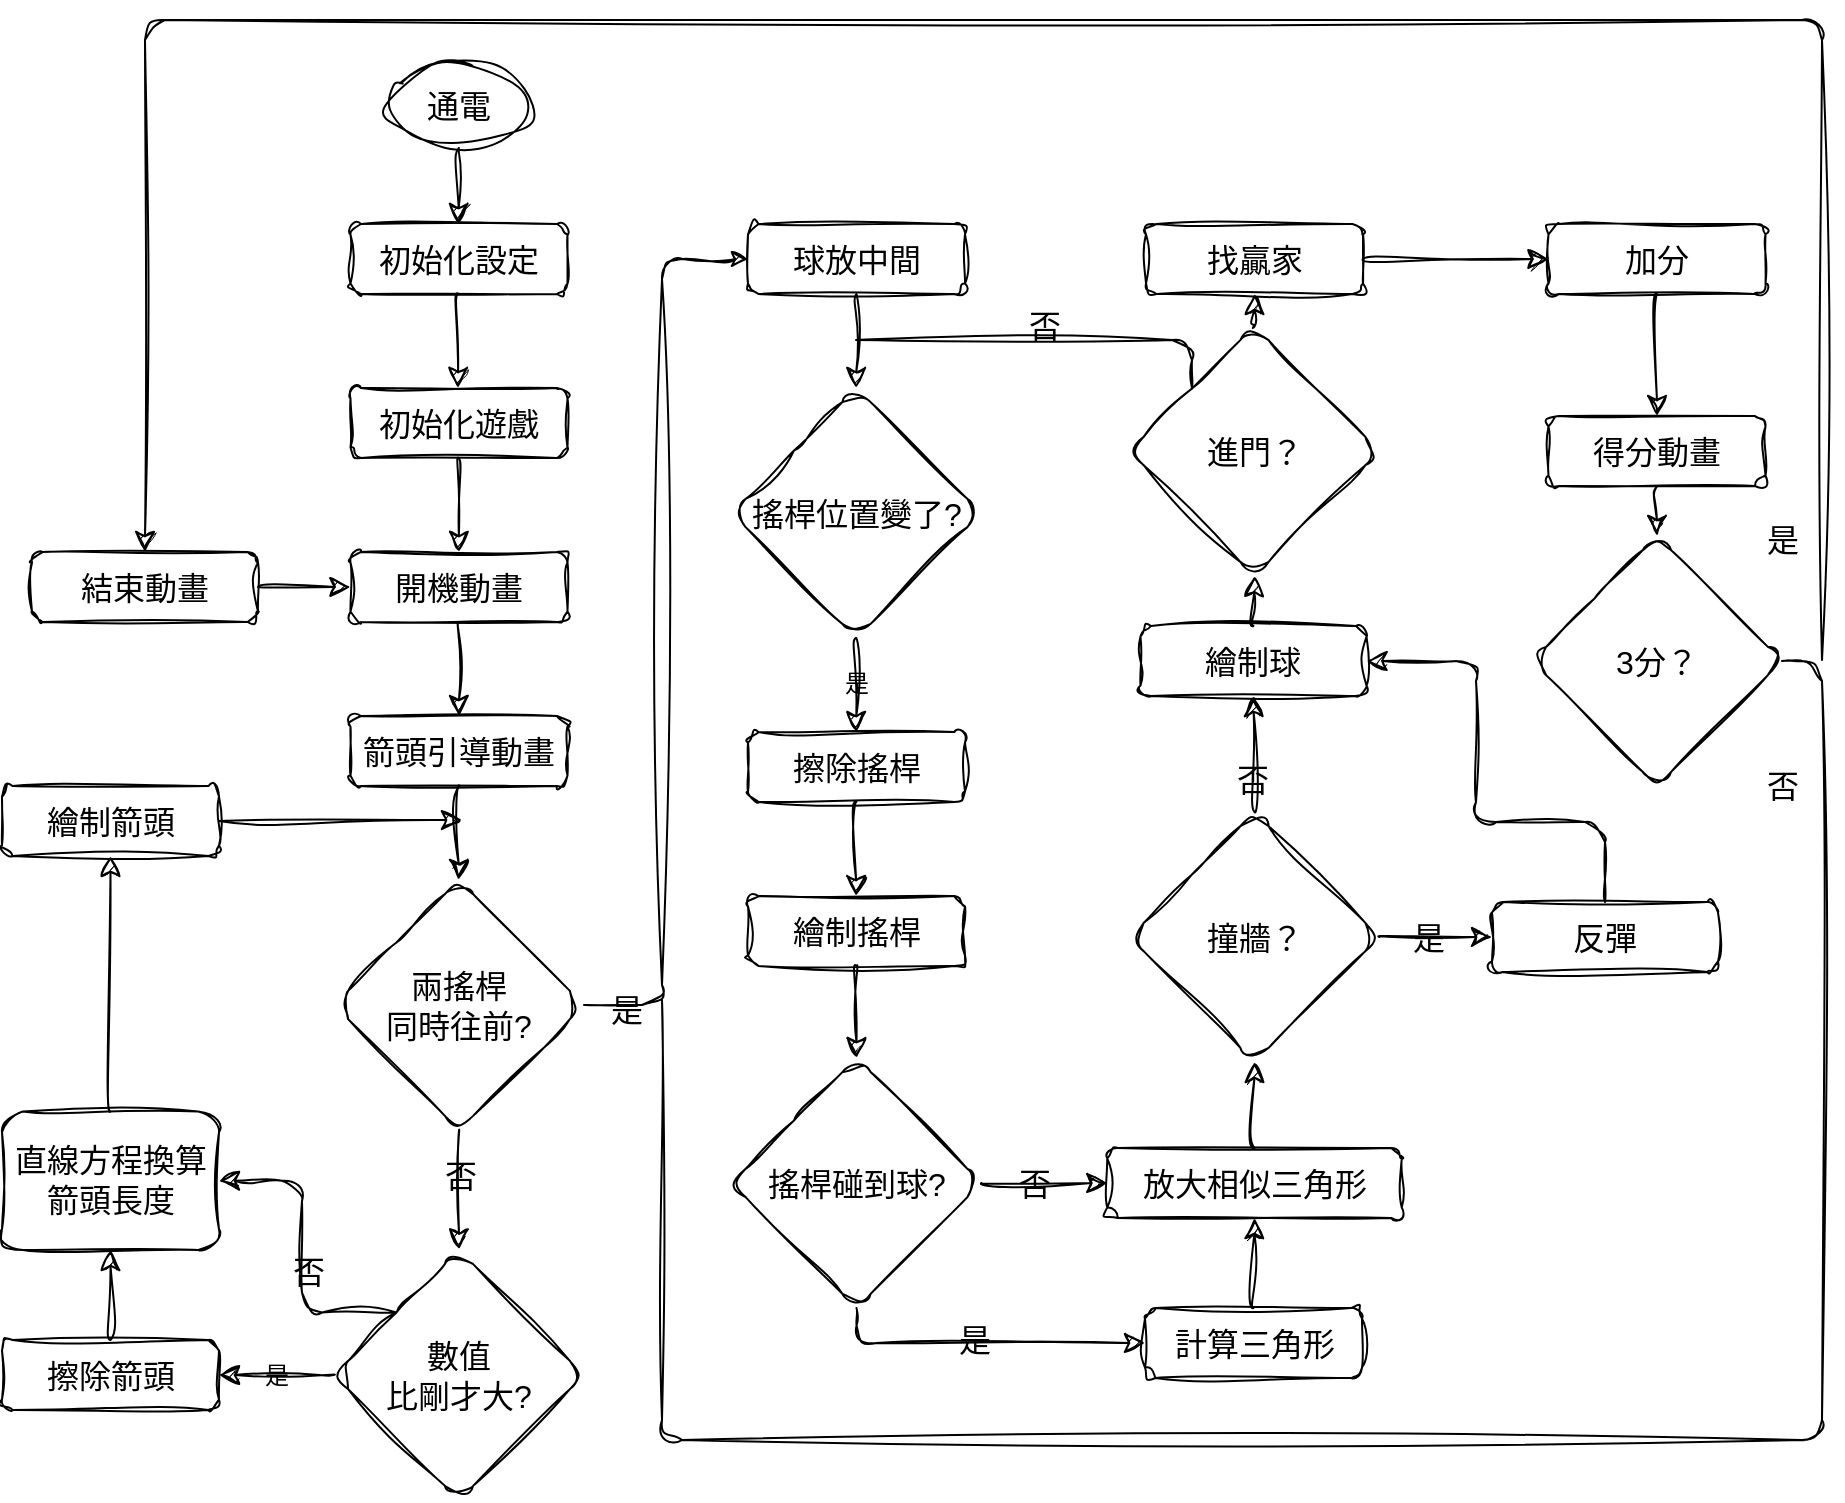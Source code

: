 <mxfile version="21.4.0" type="github">
  <diagram name="Page-1" id="_vV8z-4bH4aNI5SvgFvr">
    <mxGraphModel dx="944" dy="805" grid="1" gridSize="10" guides="1" tooltips="1" connect="1" arrows="1" fold="1" page="0" pageScale="1" pageWidth="850" pageHeight="1100" background="none" math="0" shadow="0">
      <root>
        <mxCell id="0" />
        <mxCell id="1" parent="0" />
        <mxCell id="f-ifP4W6vxq-8xgNUm1K-2" value="通電" style="ellipse;whiteSpace=wrap;html=1;fontSize=16;labelBackgroundColor=none;rounded=1;sketch=1;curveFitting=1;jiggle=2;" parent="1" vertex="1">
          <mxGeometry x="442" y="162" width="73" height="42" as="geometry" />
        </mxCell>
        <mxCell id="f-ifP4W6vxq-8xgNUm1K-3" value="初始化遊戲" style="rounded=1;whiteSpace=wrap;html=1;fontSize=16;labelBackgroundColor=none;sketch=1;curveFitting=1;jiggle=2;" parent="1" vertex="1">
          <mxGeometry x="424.25" y="324" width="108.5" height="35" as="geometry" />
        </mxCell>
        <mxCell id="f-ifP4W6vxq-8xgNUm1K-6" value="開機動畫" style="rounded=1;whiteSpace=wrap;html=1;fontSize=16;labelBackgroundColor=none;sketch=1;curveFitting=1;jiggle=2;" parent="1" vertex="1">
          <mxGeometry x="424.25" y="406" width="108.5" height="35" as="geometry" />
        </mxCell>
        <mxCell id="f-ifP4W6vxq-8xgNUm1K-7" value="" style="endArrow=classic;html=1;rounded=1;fontSize=12;startSize=8;endSize=8;curved=1;labelBackgroundColor=none;fontColor=default;sketch=1;curveFitting=1;jiggle=2;" parent="1" target="f-ifP4W6vxq-8xgNUm1K-6" edge="1">
          <mxGeometry width="50" height="50" relative="1" as="geometry">
            <mxPoint x="478.38" y="359" as="sourcePoint" />
            <mxPoint x="478.38" y="386" as="targetPoint" />
          </mxGeometry>
        </mxCell>
        <mxCell id="f-ifP4W6vxq-8xgNUm1K-8" value="箭頭引導動畫" style="rounded=1;whiteSpace=wrap;html=1;fontSize=16;labelBackgroundColor=none;sketch=1;curveFitting=1;jiggle=2;" parent="1" vertex="1">
          <mxGeometry x="424.25" y="488" width="108.5" height="35" as="geometry" />
        </mxCell>
        <mxCell id="f-ifP4W6vxq-8xgNUm1K-9" value="" style="endArrow=classic;html=1;rounded=1;fontSize=12;startSize=8;endSize=8;curved=1;labelBackgroundColor=none;fontColor=default;sketch=1;curveFitting=1;jiggle=2;" parent="1" target="f-ifP4W6vxq-8xgNUm1K-8" edge="1">
          <mxGeometry width="50" height="50" relative="1" as="geometry">
            <mxPoint x="478.38" y="441" as="sourcePoint" />
            <mxPoint x="478.38" y="468" as="targetPoint" />
          </mxGeometry>
        </mxCell>
        <mxCell id="f-ifP4W6vxq-8xgNUm1K-11" value="" style="endArrow=classic;html=1;rounded=1;fontSize=12;startSize=8;endSize=8;curved=1;labelBackgroundColor=none;fontColor=default;sketch=1;curveFitting=1;jiggle=2;" parent="1" edge="1">
          <mxGeometry width="50" height="50" relative="1" as="geometry">
            <mxPoint x="478.69" y="523" as="sourcePoint" />
            <mxPoint x="478.31" y="570" as="targetPoint" />
          </mxGeometry>
        </mxCell>
        <mxCell id="WK4xcvCWI10CoFq3gpq9-1" value="兩搖桿&lt;br&gt;同時往前?" style="rhombus;whiteSpace=wrap;html=1;fontSize=16;labelBackgroundColor=none;rounded=1;sketch=1;curveFitting=1;jiggle=2;" parent="1" vertex="1">
          <mxGeometry x="416" y="570" width="125" height="125" as="geometry" />
        </mxCell>
        <mxCell id="WK4xcvCWI10CoFq3gpq9-6" value="" style="endArrow=classic;html=1;rounded=1;fontSize=12;startSize=8;endSize=8;curved=1;entryX=0.5;entryY=0;entryDx=0;entryDy=0;labelBackgroundColor=none;fontColor=default;sketch=1;curveFitting=1;jiggle=2;" parent="1" source="WK4xcvCWI10CoFq3gpq9-1" edge="1">
          <mxGeometry width="50" height="50" relative="1" as="geometry">
            <mxPoint x="549" y="653" as="sourcePoint" />
            <mxPoint x="478.5" y="754.72" as="targetPoint" />
          </mxGeometry>
        </mxCell>
        <mxCell id="WK4xcvCWI10CoFq3gpq9-9" value="否" style="edgeLabel;html=1;align=center;verticalAlign=middle;resizable=0;points=[];fontSize=16;labelBackgroundColor=none;rounded=1;sketch=1;curveFitting=1;jiggle=2;" parent="WK4xcvCWI10CoFq3gpq9-6" vertex="1" connectable="0">
          <mxGeometry x="-0.248" relative="1" as="geometry">
            <mxPoint as="offset" />
          </mxGeometry>
        </mxCell>
        <mxCell id="WK4xcvCWI10CoFq3gpq9-12" value="初始化設定" style="rounded=1;whiteSpace=wrap;html=1;fontSize=16;labelBackgroundColor=none;sketch=1;curveFitting=1;jiggle=2;" parent="1" vertex="1">
          <mxGeometry x="424.25" y="242" width="108.5" height="35" as="geometry" />
        </mxCell>
        <mxCell id="WK4xcvCWI10CoFq3gpq9-13" value="" style="endArrow=classic;html=1;rounded=1;fontSize=12;startSize=8;endSize=8;curved=1;labelBackgroundColor=none;fontColor=default;sketch=1;curveFitting=1;jiggle=2;" parent="1" edge="1">
          <mxGeometry width="50" height="50" relative="1" as="geometry">
            <mxPoint x="478.38" y="277" as="sourcePoint" />
            <mxPoint x="478" y="324" as="targetPoint" />
          </mxGeometry>
        </mxCell>
        <mxCell id="WK4xcvCWI10CoFq3gpq9-16" value="" style="endArrow=classic;html=1;rounded=1;fontSize=12;startSize=8;endSize=8;curved=1;exitX=0.5;exitY=1;exitDx=0;exitDy=0;labelBackgroundColor=none;fontColor=default;sketch=1;curveFitting=1;jiggle=2;" parent="1" source="f-ifP4W6vxq-8xgNUm1K-2" edge="1">
          <mxGeometry width="50" height="50" relative="1" as="geometry">
            <mxPoint x="479" y="205" as="sourcePoint" />
            <mxPoint x="478.31" y="242" as="targetPoint" />
          </mxGeometry>
        </mxCell>
        <mxCell id="WK4xcvCWI10CoFq3gpq9-19" value="球放中間" style="rounded=1;whiteSpace=wrap;html=1;fontSize=16;labelBackgroundColor=none;sketch=1;curveFitting=1;jiggle=2;" parent="1" vertex="1">
          <mxGeometry x="623" y="242" width="108.5" height="35" as="geometry" />
        </mxCell>
        <mxCell id="WK4xcvCWI10CoFq3gpq9-30" value="擦除搖桿" style="rounded=1;whiteSpace=wrap;html=1;fontSize=16;labelBackgroundColor=none;sketch=1;curveFitting=1;jiggle=2;" parent="1" vertex="1">
          <mxGeometry x="623" y="496" width="108.5" height="35" as="geometry" />
        </mxCell>
        <mxCell id="WK4xcvCWI10CoFq3gpq9-31" value="是" style="endArrow=classic;html=1;rounded=1;fontSize=12;startSize=8;endSize=8;curved=1;labelBackgroundColor=none;fontColor=default;sketch=1;curveFitting=1;jiggle=2;" parent="1" target="WK4xcvCWI10CoFq3gpq9-30" edge="1">
          <mxGeometry width="50" height="50" relative="1" as="geometry">
            <mxPoint x="677" y="449" as="sourcePoint" />
            <mxPoint x="677.13" y="476" as="targetPoint" />
          </mxGeometry>
        </mxCell>
        <mxCell id="WK4xcvCWI10CoFq3gpq9-34" value="直線方程換算&lt;br&gt;箭頭長度" style="rounded=1;whiteSpace=wrap;html=1;fontSize=16;labelBackgroundColor=none;sketch=1;curveFitting=1;jiggle=2;" parent="1" vertex="1">
          <mxGeometry x="250" y="685.72" width="108.5" height="69.28" as="geometry" />
        </mxCell>
        <mxCell id="WK4xcvCWI10CoFq3gpq9-42" value="搖桿碰到球?" style="rhombus;whiteSpace=wrap;html=1;fontSize=16;labelBackgroundColor=none;rounded=1;sketch=1;curveFitting=1;jiggle=2;" parent="1" vertex="1">
          <mxGeometry x="614.75" y="659" width="125" height="125" as="geometry" />
        </mxCell>
        <mxCell id="WK4xcvCWI10CoFq3gpq9-45" value="放大相似三角形" style="rounded=1;whiteSpace=wrap;html=1;fontSize=16;labelBackgroundColor=none;sketch=1;curveFitting=1;jiggle=2;" parent="1" vertex="1">
          <mxGeometry x="802.63" y="704" width="147.25" height="35" as="geometry" />
        </mxCell>
        <mxCell id="WK4xcvCWI10CoFq3gpq9-46" value="" style="endArrow=classic;html=1;rounded=1;fontSize=12;startSize=8;endSize=8;curved=1;entryX=0;entryY=0.5;entryDx=0;entryDy=0;exitX=1;exitY=0.5;exitDx=0;exitDy=0;labelBackgroundColor=none;fontColor=default;sketch=1;curveFitting=1;jiggle=2;" parent="1" source="WK4xcvCWI10CoFq3gpq9-42" target="WK4xcvCWI10CoFq3gpq9-45" edge="1">
          <mxGeometry width="50" height="50" relative="1" as="geometry">
            <mxPoint x="773" y="738" as="sourcePoint" />
            <mxPoint x="810" y="621" as="targetPoint" />
          </mxGeometry>
        </mxCell>
        <mxCell id="WK4xcvCWI10CoFq3gpq9-78" value="否" style="edgeLabel;html=1;align=center;verticalAlign=middle;resizable=0;points=[];fontSize=16;labelBackgroundColor=none;rounded=1;sketch=1;curveFitting=1;jiggle=2;" parent="WK4xcvCWI10CoFq3gpq9-46" vertex="1" connectable="0">
          <mxGeometry x="-0.193" relative="1" as="geometry">
            <mxPoint as="offset" />
          </mxGeometry>
        </mxCell>
        <mxCell id="WK4xcvCWI10CoFq3gpq9-49" value="計算三角形" style="rounded=1;whiteSpace=wrap;html=1;fontSize=16;labelBackgroundColor=none;sketch=1;curveFitting=1;jiggle=2;" parent="1" vertex="1">
          <mxGeometry x="821.5" y="784" width="108.5" height="35" as="geometry" />
        </mxCell>
        <mxCell id="WK4xcvCWI10CoFq3gpq9-50" value="搖桿位置變了?" style="rhombus;whiteSpace=wrap;html=1;fontSize=16;labelBackgroundColor=none;rounded=1;sketch=1;curveFitting=1;jiggle=2;" parent="1" vertex="1">
          <mxGeometry x="614.75" y="324" width="125" height="125" as="geometry" />
        </mxCell>
        <mxCell id="WK4xcvCWI10CoFq3gpq9-51" value="" style="endArrow=classic;html=1;rounded=1;fontSize=12;startSize=8;endSize=8;curved=1;labelBackgroundColor=none;fontColor=default;sketch=1;curveFitting=1;jiggle=2;" parent="1" edge="1">
          <mxGeometry width="50" height="50" relative="1" as="geometry">
            <mxPoint x="677.2" y="277" as="sourcePoint" />
            <mxPoint x="677.07" y="324" as="targetPoint" />
          </mxGeometry>
        </mxCell>
        <mxCell id="WK4xcvCWI10CoFq3gpq9-55" value="" style="endArrow=classic;html=1;rounded=1;fontSize=12;startSize=8;endSize=8;curved=1;labelBackgroundColor=none;fontColor=default;sketch=1;curveFitting=1;jiggle=2;" parent="1" edge="1">
          <mxGeometry width="50" height="50" relative="1" as="geometry">
            <mxPoint x="677.2" y="531" as="sourcePoint" />
            <mxPoint x="677.07" y="578" as="targetPoint" />
          </mxGeometry>
        </mxCell>
        <mxCell id="YpbLFoR8284MwdoEuXKl-1" style="edgeStyle=orthogonalEdgeStyle;orthogonalLoop=1;jettySize=auto;html=1;exitX=0;exitY=0;exitDx=0;exitDy=0;fontSize=12;startSize=8;endSize=8;entryX=1;entryY=0.5;entryDx=0;entryDy=0;labelBackgroundColor=none;fontColor=default;sketch=1;curveFitting=1;jiggle=2;" edge="1" parent="1" source="WK4xcvCWI10CoFq3gpq9-56" target="WK4xcvCWI10CoFq3gpq9-34">
          <mxGeometry relative="1" as="geometry">
            <mxPoint x="390" y="710" as="targetPoint" />
            <Array as="points">
              <mxPoint x="400" y="786" />
              <mxPoint x="400" y="720" />
            </Array>
          </mxGeometry>
        </mxCell>
        <mxCell id="YpbLFoR8284MwdoEuXKl-2" value="否" style="edgeLabel;html=1;align=center;verticalAlign=middle;resizable=0;points=[];fontSize=16;labelBackgroundColor=none;sketch=1;curveFitting=1;jiggle=2;rounded=1;" vertex="1" connectable="0" parent="YpbLFoR8284MwdoEuXKl-1">
          <mxGeometry x="-0.115" y="-3" relative="1" as="geometry">
            <mxPoint y="1" as="offset" />
          </mxGeometry>
        </mxCell>
        <mxCell id="WK4xcvCWI10CoFq3gpq9-56" value="數值&lt;br&gt;比剛才大?" style="rhombus;whiteSpace=wrap;html=1;fontSize=16;labelBackgroundColor=none;rounded=1;sketch=1;curveFitting=1;jiggle=2;" parent="1" vertex="1">
          <mxGeometry x="416" y="755" width="125" height="125" as="geometry" />
        </mxCell>
        <mxCell id="WK4xcvCWI10CoFq3gpq9-57" value="" style="endArrow=classic;html=1;rounded=1;fontSize=12;startSize=8;endSize=8;curved=1;labelBackgroundColor=none;fontColor=default;exitX=0.5;exitY=0;exitDx=0;exitDy=0;entryX=0.5;entryY=1;entryDx=0;entryDy=0;sketch=1;curveFitting=1;jiggle=2;" parent="1" source="WK4xcvCWI10CoFq3gpq9-58" target="WK4xcvCWI10CoFq3gpq9-34" edge="1">
          <mxGeometry width="50" height="50" relative="1" as="geometry">
            <mxPoint x="320" y="780" as="sourcePoint" />
            <mxPoint x="370" y="770" as="targetPoint" />
          </mxGeometry>
        </mxCell>
        <mxCell id="WK4xcvCWI10CoFq3gpq9-58" value="擦除箭頭" style="rounded=1;whiteSpace=wrap;html=1;fontSize=16;labelBackgroundColor=none;sketch=1;curveFitting=1;jiggle=2;" parent="1" vertex="1">
          <mxGeometry x="250" y="800" width="108.5" height="35" as="geometry" />
        </mxCell>
        <mxCell id="WK4xcvCWI10CoFq3gpq9-63" value="是" style="endArrow=classic;html=1;rounded=1;fontSize=12;startSize=8;endSize=8;curved=1;labelBackgroundColor=none;fontColor=default;exitX=0;exitY=0.5;exitDx=0;exitDy=0;sketch=1;curveFitting=1;jiggle=2;" parent="1" source="WK4xcvCWI10CoFq3gpq9-56" target="WK4xcvCWI10CoFq3gpq9-58" edge="1">
          <mxGeometry width="50" height="50" relative="1" as="geometry">
            <mxPoint x="321.69" y="679.86" as="sourcePoint" />
            <mxPoint x="360" y="723" as="targetPoint" />
          </mxGeometry>
        </mxCell>
        <mxCell id="WK4xcvCWI10CoFq3gpq9-65" value="繪制箭頭" style="rounded=1;whiteSpace=wrap;html=1;fontSize=16;labelBackgroundColor=none;sketch=1;curveFitting=1;jiggle=2;" parent="1" vertex="1">
          <mxGeometry x="250" y="523.0" width="108.5" height="35" as="geometry" />
        </mxCell>
        <mxCell id="WK4xcvCWI10CoFq3gpq9-66" value="" style="endArrow=classic;html=1;rounded=1;fontSize=12;startSize=8;endSize=8;curved=1;exitX=0.5;exitY=0;exitDx=0;exitDy=0;labelBackgroundColor=none;fontColor=default;entryX=0.5;entryY=1;entryDx=0;entryDy=0;sketch=1;curveFitting=1;jiggle=2;" parent="1" target="WK4xcvCWI10CoFq3gpq9-65" edge="1" source="WK4xcvCWI10CoFq3gpq9-34">
          <mxGeometry width="50" height="50" relative="1" as="geometry">
            <mxPoint x="322" y="645.0" as="sourcePoint" />
            <mxPoint x="340" y="590" as="targetPoint" />
          </mxGeometry>
        </mxCell>
        <mxCell id="WK4xcvCWI10CoFq3gpq9-67" value="" style="endArrow=classic;html=1;rounded=1;fontSize=12;startSize=8;endSize=8;exitX=1;exitY=0.5;exitDx=0;exitDy=0;labelBackgroundColor=none;fontColor=default;sketch=1;curveFitting=1;jiggle=2;" parent="1" source="WK4xcvCWI10CoFq3gpq9-65" edge="1">
          <mxGeometry width="50" height="50" relative="1" as="geometry">
            <mxPoint x="364" y="613" as="sourcePoint" />
            <mxPoint x="480" y="540" as="targetPoint" />
          </mxGeometry>
        </mxCell>
        <mxCell id="WK4xcvCWI10CoFq3gpq9-69" value="繪制搖桿" style="rounded=1;whiteSpace=wrap;html=1;fontSize=16;labelBackgroundColor=none;sketch=1;curveFitting=1;jiggle=2;" parent="1" vertex="1">
          <mxGeometry x="623" y="578" width="108.5" height="35" as="geometry" />
        </mxCell>
        <mxCell id="WK4xcvCWI10CoFq3gpq9-70" value="" style="endArrow=classic;html=1;rounded=1;fontSize=12;startSize=8;endSize=8;curved=1;entryX=0.5;entryY=0;entryDx=0;entryDy=0;exitX=0.5;exitY=1;exitDx=0;exitDy=0;labelBackgroundColor=none;fontColor=default;sketch=1;curveFitting=1;jiggle=2;" parent="1" source="WK4xcvCWI10CoFq3gpq9-69" target="WK4xcvCWI10CoFq3gpq9-42" edge="1">
          <mxGeometry width="50" height="50" relative="1" as="geometry">
            <mxPoint x="677.2" y="613" as="sourcePoint" />
            <mxPoint x="706" y="650" as="targetPoint" />
          </mxGeometry>
        </mxCell>
        <mxCell id="WK4xcvCWI10CoFq3gpq9-72" value="" style="endArrow=classic;html=1;rounded=1;fontSize=12;startSize=8;endSize=8;entryX=0;entryY=0.5;entryDx=0;entryDy=0;exitX=0.5;exitY=1;exitDx=0;exitDy=0;edgeStyle=orthogonalEdgeStyle;labelBackgroundColor=none;fontColor=default;sketch=1;curveFitting=1;jiggle=2;" parent="1" source="WK4xcvCWI10CoFq3gpq9-42" target="WK4xcvCWI10CoFq3gpq9-49" edge="1">
          <mxGeometry width="50" height="50" relative="1" as="geometry">
            <mxPoint x="717" y="771" as="sourcePoint" />
            <mxPoint x="767" y="721" as="targetPoint" />
          </mxGeometry>
        </mxCell>
        <mxCell id="WK4xcvCWI10CoFq3gpq9-73" value="是" style="edgeLabel;html=1;align=center;verticalAlign=middle;resizable=0;points=[];fontSize=16;labelBackgroundColor=none;rounded=1;sketch=1;curveFitting=1;jiggle=2;" parent="WK4xcvCWI10CoFq3gpq9-72" vertex="1" connectable="0">
          <mxGeometry x="-0.068" y="2" relative="1" as="geometry">
            <mxPoint as="offset" />
          </mxGeometry>
        </mxCell>
        <mxCell id="WK4xcvCWI10CoFq3gpq9-76" value="" style="endArrow=classic;html=1;rounded=1;fontSize=12;startSize=8;endSize=8;curved=1;exitX=0.5;exitY=0;exitDx=0;exitDy=0;entryX=0.5;entryY=1;entryDx=0;entryDy=0;labelBackgroundColor=none;fontColor=default;sketch=1;curveFitting=1;jiggle=2;" parent="1" source="WK4xcvCWI10CoFq3gpq9-49" target="WK4xcvCWI10CoFq3gpq9-45" edge="1">
          <mxGeometry width="50" height="50" relative="1" as="geometry">
            <mxPoint x="826" y="717" as="sourcePoint" />
            <mxPoint x="931" y="760" as="targetPoint" />
          </mxGeometry>
        </mxCell>
        <mxCell id="WK4xcvCWI10CoFq3gpq9-79" value="繪制球" style="rounded=1;whiteSpace=wrap;html=1;fontSize=16;labelBackgroundColor=none;sketch=1;curveFitting=1;jiggle=2;" parent="1" vertex="1">
          <mxGeometry x="819.25" y="443" width="113" height="35" as="geometry" />
        </mxCell>
        <mxCell id="WK4xcvCWI10CoFq3gpq9-84" value="" style="endArrow=classic;html=1;rounded=1;fontSize=12;startSize=8;endSize=8;curved=1;exitX=0.5;exitY=0;exitDx=0;exitDy=0;entryX=0.5;entryY=1;entryDx=0;entryDy=0;labelBackgroundColor=none;fontColor=default;sketch=1;curveFitting=1;jiggle=2;" parent="1" source="y1NbbbOnnYokH4AwfsoX-2" target="WK4xcvCWI10CoFq3gpq9-79" edge="1">
          <mxGeometry width="50" height="50" relative="1" as="geometry">
            <mxPoint x="894" y="565" as="sourcePoint" />
            <mxPoint x="944" y="515" as="targetPoint" />
          </mxGeometry>
        </mxCell>
        <mxCell id="y1NbbbOnnYokH4AwfsoX-4" value="否" style="edgeLabel;html=1;align=center;verticalAlign=middle;resizable=0;points=[];fontSize=16;labelBackgroundColor=none;rounded=1;sketch=1;curveFitting=1;jiggle=2;" parent="WK4xcvCWI10CoFq3gpq9-84" vertex="1" connectable="0">
          <mxGeometry x="-0.45" y="1" relative="1" as="geometry">
            <mxPoint as="offset" />
          </mxGeometry>
        </mxCell>
        <mxCell id="WK4xcvCWI10CoFq3gpq9-85" value="進門？" style="rhombus;whiteSpace=wrap;html=1;fontSize=16;labelBackgroundColor=none;rounded=1;sketch=1;curveFitting=1;jiggle=2;" parent="1" vertex="1">
          <mxGeometry x="813.76" y="293" width="125" height="125" as="geometry" />
        </mxCell>
        <mxCell id="WK4xcvCWI10CoFq3gpq9-86" value="" style="endArrow=classic;html=1;rounded=1;fontSize=12;startSize=8;endSize=8;curved=1;exitX=0.5;exitY=0;exitDx=0;exitDy=0;entryX=0.5;entryY=1;entryDx=0;entryDy=0;labelBackgroundColor=none;fontColor=default;sketch=1;curveFitting=1;jiggle=2;" parent="1" source="WK4xcvCWI10CoFq3gpq9-79" target="WK4xcvCWI10CoFq3gpq9-85" edge="1">
          <mxGeometry width="50" height="50" relative="1" as="geometry">
            <mxPoint x="820.25" y="464" as="sourcePoint" />
            <mxPoint x="875.25" y="459" as="targetPoint" />
          </mxGeometry>
        </mxCell>
        <mxCell id="WK4xcvCWI10CoFq3gpq9-90" value="" style="endArrow=none;html=1;rounded=1;fontSize=12;startSize=8;endSize=8;exitX=0;exitY=0;exitDx=0;exitDy=0;labelBackgroundColor=none;fontColor=default;edgeStyle=orthogonalEdgeStyle;endFill=0;sketch=1;curveFitting=1;jiggle=2;" parent="1" source="WK4xcvCWI10CoFq3gpq9-85" edge="1">
          <mxGeometry x="0.073" y="-141" width="50" height="50" relative="1" as="geometry">
            <mxPoint x="869" y="447" as="sourcePoint" />
            <mxPoint x="677" y="300" as="targetPoint" />
            <Array as="points">
              <mxPoint x="845" y="300" />
            </Array>
            <mxPoint x="101" y="42" as="offset" />
          </mxGeometry>
        </mxCell>
        <mxCell id="y1NbbbOnnYokH4AwfsoX-23" value="否" style="edgeLabel;html=1;align=center;verticalAlign=middle;resizable=0;points=[];fontSize=16;labelBackgroundColor=none;rounded=1;sketch=1;curveFitting=1;jiggle=2;" parent="WK4xcvCWI10CoFq3gpq9-90" vertex="1" connectable="0">
          <mxGeometry x="-0.188" y="-7" relative="1" as="geometry">
            <mxPoint x="-21" as="offset" />
          </mxGeometry>
        </mxCell>
        <mxCell id="WK4xcvCWI10CoFq3gpq9-93" value="找贏家" style="rounded=1;whiteSpace=wrap;html=1;fontSize=16;labelBackgroundColor=none;sketch=1;curveFitting=1;jiggle=2;" parent="1" vertex="1">
          <mxGeometry x="822.01" y="242" width="108.5" height="35" as="geometry" />
        </mxCell>
        <mxCell id="WK4xcvCWI10CoFq3gpq9-95" value="" style="endArrow=classic;html=1;rounded=1;fontSize=12;startSize=8;endSize=8;curved=1;exitX=0.5;exitY=0;exitDx=0;exitDy=0;entryX=0.5;entryY=1;entryDx=0;entryDy=0;labelBackgroundColor=none;fontColor=default;sketch=1;curveFitting=1;jiggle=2;" parent="1" source="WK4xcvCWI10CoFq3gpq9-85" target="WK4xcvCWI10CoFq3gpq9-93" edge="1">
          <mxGeometry width="50" height="50" relative="1" as="geometry">
            <mxPoint x="1010.25" y="284" as="sourcePoint" />
            <mxPoint x="1060.25" y="234" as="targetPoint" />
          </mxGeometry>
        </mxCell>
        <mxCell id="WK4xcvCWI10CoFq3gpq9-96" value="加分" style="rounded=1;whiteSpace=wrap;html=1;fontSize=16;labelBackgroundColor=none;sketch=1;curveFitting=1;jiggle=2;" parent="1" vertex="1">
          <mxGeometry x="1023.25" y="242" width="108.5" height="35" as="geometry" />
        </mxCell>
        <mxCell id="WK4xcvCWI10CoFq3gpq9-97" value="" style="endArrow=classic;html=1;rounded=1;fontSize=12;startSize=8;endSize=8;curved=1;entryX=0;entryY=0.5;entryDx=0;entryDy=0;exitX=1;exitY=0.5;exitDx=0;exitDy=0;labelBackgroundColor=none;fontColor=default;sketch=1;curveFitting=1;jiggle=2;" parent="1" source="WK4xcvCWI10CoFq3gpq9-93" target="WK4xcvCWI10CoFq3gpq9-96" edge="1">
          <mxGeometry width="50" height="50" relative="1" as="geometry">
            <mxPoint x="966" y="201" as="sourcePoint" />
            <mxPoint x="1060.24" y="152" as="targetPoint" />
          </mxGeometry>
        </mxCell>
        <mxCell id="WK4xcvCWI10CoFq3gpq9-98" value="得分動畫" style="rounded=1;whiteSpace=wrap;html=1;fontSize=16;labelBackgroundColor=none;sketch=1;curveFitting=1;jiggle=2;" parent="1" vertex="1">
          <mxGeometry x="1023.25" y="338" width="108.5" height="35" as="geometry" />
        </mxCell>
        <mxCell id="WK4xcvCWI10CoFq3gpq9-99" value="" style="endArrow=classic;html=1;rounded=1;fontSize=12;startSize=8;endSize=8;curved=1;exitX=0.5;exitY=1;exitDx=0;exitDy=0;entryX=0.5;entryY=0;entryDx=0;entryDy=0;labelBackgroundColor=none;fontColor=default;sketch=1;curveFitting=1;jiggle=2;" parent="1" source="WK4xcvCWI10CoFq3gpq9-96" target="WK4xcvCWI10CoFq3gpq9-98" edge="1">
          <mxGeometry width="50" height="50" relative="1" as="geometry">
            <mxPoint x="1042" y="268" as="sourcePoint" />
            <mxPoint x="1139" y="300" as="targetPoint" />
          </mxGeometry>
        </mxCell>
        <mxCell id="WK4xcvCWI10CoFq3gpq9-100" value="3分？" style="rhombus;whiteSpace=wrap;html=1;fontSize=16;labelBackgroundColor=none;rounded=1;sketch=1;curveFitting=1;jiggle=2;" parent="1" vertex="1">
          <mxGeometry x="1015" y="398" width="125" height="125" as="geometry" />
        </mxCell>
        <mxCell id="WK4xcvCWI10CoFq3gpq9-101" value="" style="endArrow=classic;html=1;rounded=1;fontSize=12;startSize=8;endSize=8;curved=1;entryX=0.5;entryY=0;entryDx=0;entryDy=0;exitX=0.5;exitY=1;exitDx=0;exitDy=0;labelBackgroundColor=none;fontColor=default;sketch=1;curveFitting=1;jiggle=2;" parent="1" source="WK4xcvCWI10CoFq3gpq9-98" target="WK4xcvCWI10CoFq3gpq9-100" edge="1">
          <mxGeometry width="50" height="50" relative="1" as="geometry">
            <mxPoint x="1169" y="224" as="sourcePoint" />
            <mxPoint x="1219" y="174" as="targetPoint" />
          </mxGeometry>
        </mxCell>
        <mxCell id="y1NbbbOnnYokH4AwfsoX-3" value="" style="endArrow=classic;html=1;rounded=1;fontSize=12;startSize=8;endSize=8;curved=1;exitX=0.5;exitY=0;exitDx=0;exitDy=0;entryX=0.5;entryY=1;entryDx=0;entryDy=0;labelBackgroundColor=none;fontColor=default;sketch=1;curveFitting=1;jiggle=2;" parent="1" source="WK4xcvCWI10CoFq3gpq9-45" target="y1NbbbOnnYokH4AwfsoX-2" edge="1">
          <mxGeometry width="50" height="50" relative="1" as="geometry">
            <mxPoint x="876" y="704" as="sourcePoint" />
            <mxPoint x="876" y="531" as="targetPoint" />
          </mxGeometry>
        </mxCell>
        <mxCell id="y1NbbbOnnYokH4AwfsoX-2" value="撞牆？" style="rhombus;whiteSpace=wrap;html=1;fontSize=16;labelBackgroundColor=none;rounded=1;sketch=1;curveFitting=1;jiggle=2;" parent="1" vertex="1">
          <mxGeometry x="813.75" y="536" width="125" height="125" as="geometry" />
        </mxCell>
        <mxCell id="y1NbbbOnnYokH4AwfsoX-5" value="反彈" style="rounded=1;whiteSpace=wrap;html=1;fontSize=16;labelBackgroundColor=none;sketch=1;curveFitting=1;jiggle=2;" parent="1" vertex="1">
          <mxGeometry x="995" y="581" width="113" height="35" as="geometry" />
        </mxCell>
        <mxCell id="y1NbbbOnnYokH4AwfsoX-7" value="" style="endArrow=classic;html=1;rounded=1;fontSize=12;startSize=8;endSize=8;curved=1;exitX=1;exitY=0.5;exitDx=0;exitDy=0;entryX=0;entryY=0.5;entryDx=0;entryDy=0;labelBackgroundColor=none;fontColor=default;sketch=1;curveFitting=1;jiggle=2;" parent="1" source="y1NbbbOnnYokH4AwfsoX-2" target="y1NbbbOnnYokH4AwfsoX-5" edge="1">
          <mxGeometry width="50" height="50" relative="1" as="geometry">
            <mxPoint x="964" y="597" as="sourcePoint" />
            <mxPoint x="964" y="554" as="targetPoint" />
          </mxGeometry>
        </mxCell>
        <mxCell id="y1NbbbOnnYokH4AwfsoX-14" value="是" style="edgeLabel;html=1;align=center;verticalAlign=middle;resizable=0;points=[];fontSize=16;labelBackgroundColor=none;rounded=1;sketch=1;curveFitting=1;jiggle=2;" parent="y1NbbbOnnYokH4AwfsoX-7" vertex="1" connectable="0">
          <mxGeometry x="-0.16" relative="1" as="geometry">
            <mxPoint as="offset" />
          </mxGeometry>
        </mxCell>
        <mxCell id="y1NbbbOnnYokH4AwfsoX-8" value="" style="endArrow=classic;html=1;rounded=1;fontSize=12;startSize=8;endSize=8;exitX=0.5;exitY=0;exitDx=0;exitDy=0;edgeStyle=orthogonalEdgeStyle;entryX=1;entryY=0.5;entryDx=0;entryDy=0;labelBackgroundColor=none;fontColor=default;sketch=1;curveFitting=1;jiggle=2;" parent="1" source="y1NbbbOnnYokH4AwfsoX-5" target="WK4xcvCWI10CoFq3gpq9-79" edge="1">
          <mxGeometry width="50" height="50" relative="1" as="geometry">
            <mxPoint x="1048" y="522" as="sourcePoint" />
            <mxPoint x="970" y="472" as="targetPoint" />
            <Array as="points">
              <mxPoint x="1051" y="541" />
              <mxPoint x="987" y="541" />
              <mxPoint x="987" y="460" />
            </Array>
          </mxGeometry>
        </mxCell>
        <mxCell id="y1NbbbOnnYokH4AwfsoX-9" value="結束動畫" style="rounded=1;whiteSpace=wrap;html=1;fontSize=16;labelBackgroundColor=none;sketch=1;curveFitting=1;jiggle=2;" parent="1" vertex="1">
          <mxGeometry x="265" y="406" width="113" height="35" as="geometry" />
        </mxCell>
        <mxCell id="y1NbbbOnnYokH4AwfsoX-11" value="" style="endArrow=classic;html=1;rounded=1;fontSize=12;startSize=8;endSize=8;curved=1;entryX=0;entryY=0.5;entryDx=0;entryDy=0;exitX=1;exitY=0.5;exitDx=0;exitDy=0;labelBackgroundColor=none;fontColor=default;sketch=1;curveFitting=1;jiggle=2;" parent="1" source="y1NbbbOnnYokH4AwfsoX-9" target="f-ifP4W6vxq-8xgNUm1K-6" edge="1">
          <mxGeometry width="50" height="50" relative="1" as="geometry">
            <mxPoint x="346" y="453" as="sourcePoint" />
            <mxPoint x="396" y="403" as="targetPoint" />
          </mxGeometry>
        </mxCell>
        <mxCell id="y1NbbbOnnYokH4AwfsoX-12" value="是" style="endArrow=classic;html=1;rounded=1;fontSize=16;startSize=8;endSize=8;entryX=0.5;entryY=0;entryDx=0;entryDy=0;edgeStyle=elbowEdgeStyle;elbow=vertical;labelBackgroundColor=none;fontColor=default;sketch=1;curveFitting=1;jiggle=2;" parent="1" target="y1NbbbOnnYokH4AwfsoX-9" edge="1">
          <mxGeometry x="-0.916" y="20" width="50" height="50" relative="1" as="geometry">
            <mxPoint x="1160" y="460" as="sourcePoint" />
            <mxPoint x="896" y="75" as="targetPoint" />
            <Array as="points">
              <mxPoint x="880" y="140" />
              <mxPoint x="729" y="117" />
            </Array>
            <mxPoint as="offset" />
          </mxGeometry>
        </mxCell>
        <mxCell id="y1NbbbOnnYokH4AwfsoX-15" value="" style="endArrow=none;html=1;rounded=1;fontSize=12;startSize=8;endSize=8;exitX=1;exitY=0.5;exitDx=0;exitDy=0;edgeStyle=orthogonalEdgeStyle;elbow=vertical;labelBackgroundColor=none;fontColor=default;endFill=0;sketch=1;curveFitting=1;jiggle=2;" parent="1" source="WK4xcvCWI10CoFq3gpq9-100" edge="1">
          <mxGeometry width="50" height="50" relative="1" as="geometry">
            <mxPoint x="841" y="960" as="sourcePoint" />
            <mxPoint x="580" y="630" as="targetPoint" />
            <Array as="points">
              <mxPoint x="1160" y="461" />
              <mxPoint x="1160" y="850" />
              <mxPoint x="580" y="850" />
            </Array>
          </mxGeometry>
        </mxCell>
        <mxCell id="y1NbbbOnnYokH4AwfsoX-16" value="否" style="edgeLabel;html=1;align=center;verticalAlign=middle;resizable=0;points=[];fontSize=16;labelBackgroundColor=none;rounded=1;sketch=1;curveFitting=1;jiggle=2;" parent="y1NbbbOnnYokH4AwfsoX-15" vertex="1" connectable="0">
          <mxGeometry x="0.053" y="1" relative="1" as="geometry">
            <mxPoint x="207" y="-328" as="offset" />
          </mxGeometry>
        </mxCell>
        <mxCell id="y1NbbbOnnYokH4AwfsoX-19" value="" style="endArrow=classic;html=1;rounded=1;fontSize=12;exitX=1;exitY=0.5;exitDx=0;exitDy=0;edgeStyle=elbowEdgeStyle;entryX=0;entryY=0.5;entryDx=0;entryDy=0;labelBackgroundColor=none;fontColor=default;endFill=1;sketch=1;curveFitting=1;jiggle=2;" parent="1" source="WK4xcvCWI10CoFq3gpq9-1" target="WK4xcvCWI10CoFq3gpq9-19" edge="1">
          <mxGeometry width="50" height="50" relative="1" as="geometry">
            <mxPoint x="541" y="633" as="sourcePoint" />
            <mxPoint x="608" y="222" as="targetPoint" />
            <Array as="points">
              <mxPoint x="580" y="450" />
            </Array>
          </mxGeometry>
        </mxCell>
        <mxCell id="y1NbbbOnnYokH4AwfsoX-22" value="是" style="edgeLabel;html=1;align=center;verticalAlign=middle;resizable=0;points=[];fontSize=16;labelBackgroundColor=none;rounded=1;sketch=1;curveFitting=1;jiggle=2;" parent="y1NbbbOnnYokH4AwfsoX-19" vertex="1" connectable="0">
          <mxGeometry x="-0.907" y="-2" relative="1" as="geometry">
            <mxPoint as="offset" />
          </mxGeometry>
        </mxCell>
      </root>
    </mxGraphModel>
  </diagram>
</mxfile>
